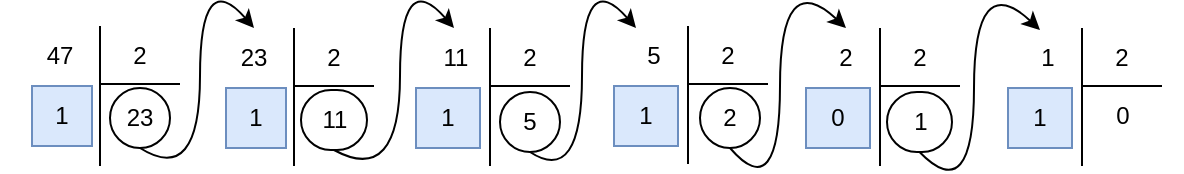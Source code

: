 <mxfile version="19.0.3" type="device"><diagram id="Lic-R6pu7ukywvKH7VOm" name="Page-1"><mxGraphModel dx="850" dy="542" grid="1" gridSize="10" guides="1" tooltips="1" connect="1" arrows="1" fold="1" page="1" pageScale="1" pageWidth="1169" pageHeight="827" math="0" shadow="0"><root><mxCell id="0"/><mxCell id="1" parent="0"/><mxCell id="GaYhEzxDvzkoaT6bhTiV-1" value="47" style="text;html=1;strokeColor=none;fillColor=none;align=center;verticalAlign=middle;whiteSpace=wrap;rounded=0;" parent="1" vertex="1"><mxGeometry x="70" y="50" width="60" height="30" as="geometry"/></mxCell><mxCell id="GaYhEzxDvzkoaT6bhTiV-2" value="2" style="text;html=1;strokeColor=none;fillColor=none;align=center;verticalAlign=middle;whiteSpace=wrap;rounded=0;" parent="1" vertex="1"><mxGeometry x="110" y="50" width="60" height="30" as="geometry"/></mxCell><mxCell id="GaYhEzxDvzkoaT6bhTiV-4" value="23" style="text;html=1;strokeColor=default;fillColor=none;align=center;verticalAlign=middle;whiteSpace=wrap;rounded=1;arcSize=50;" parent="1" vertex="1"><mxGeometry x="125" y="81" width="30" height="30" as="geometry"/></mxCell><mxCell id="GaYhEzxDvzkoaT6bhTiV-5" value="1" style="text;html=1;strokeColor=#6c8ebf;fillColor=#dae8fc;align=center;verticalAlign=middle;whiteSpace=wrap;rounded=0;" parent="1" vertex="1"><mxGeometry x="86" y="80" width="30" height="30" as="geometry"/></mxCell><mxCell id="GaYhEzxDvzkoaT6bhTiV-6" value="" style="endArrow=none;html=1;rounded=0;" parent="1" edge="1"><mxGeometry width="50" height="50" relative="1" as="geometry"><mxPoint x="120" y="120" as="sourcePoint"/><mxPoint x="120" y="50" as="targetPoint"/></mxGeometry></mxCell><mxCell id="GaYhEzxDvzkoaT6bhTiV-7" value="" style="endArrow=none;html=1;rounded=0;startSize=6;" parent="1" edge="1"><mxGeometry width="50" height="50" relative="1" as="geometry"><mxPoint x="120" y="79" as="sourcePoint"/><mxPoint x="160" y="79" as="targetPoint"/></mxGeometry></mxCell><mxCell id="GaYhEzxDvzkoaT6bhTiV-8" value="23" style="text;html=1;strokeColor=none;fillColor=none;align=center;verticalAlign=middle;whiteSpace=wrap;rounded=0;" parent="1" vertex="1"><mxGeometry x="167" y="51" width="60" height="30" as="geometry"/></mxCell><mxCell id="GaYhEzxDvzkoaT6bhTiV-9" value="2" style="text;html=1;strokeColor=none;fillColor=none;align=center;verticalAlign=middle;whiteSpace=wrap;rounded=0;" parent="1" vertex="1"><mxGeometry x="207" y="51" width="60" height="30" as="geometry"/></mxCell><mxCell id="GaYhEzxDvzkoaT6bhTiV-10" value="11" style="text;html=1;strokeColor=default;fillColor=none;align=center;verticalAlign=middle;whiteSpace=wrap;rounded=1;arcSize=50;" parent="1" vertex="1"><mxGeometry x="220.5" y="82" width="33" height="30" as="geometry"/></mxCell><mxCell id="GaYhEzxDvzkoaT6bhTiV-11" value="1" style="text;html=1;strokeColor=#6c8ebf;fillColor=#dae8fc;align=center;verticalAlign=middle;whiteSpace=wrap;rounded=0;" parent="1" vertex="1"><mxGeometry x="183" y="81" width="30" height="30" as="geometry"/></mxCell><mxCell id="GaYhEzxDvzkoaT6bhTiV-12" value="" style="endArrow=none;html=1;rounded=0;" parent="1" edge="1"><mxGeometry width="50" height="50" relative="1" as="geometry"><mxPoint x="217" y="120" as="sourcePoint"/><mxPoint x="217" y="51" as="targetPoint"/></mxGeometry></mxCell><mxCell id="GaYhEzxDvzkoaT6bhTiV-13" value="" style="endArrow=none;html=1;rounded=0;startSize=6;" parent="1" edge="1"><mxGeometry width="50" height="50" relative="1" as="geometry"><mxPoint x="217" y="80" as="sourcePoint"/><mxPoint x="257" y="80" as="targetPoint"/></mxGeometry></mxCell><mxCell id="GaYhEzxDvzkoaT6bhTiV-18" value="11" style="text;html=1;strokeColor=none;fillColor=none;align=center;verticalAlign=middle;whiteSpace=wrap;rounded=0;" parent="1" vertex="1"><mxGeometry x="268" y="51" width="60" height="30" as="geometry"/></mxCell><mxCell id="GaYhEzxDvzkoaT6bhTiV-19" value="2" style="text;html=1;strokeColor=none;fillColor=none;align=center;verticalAlign=middle;whiteSpace=wrap;rounded=0;" parent="1" vertex="1"><mxGeometry x="305" y="51" width="60" height="30" as="geometry"/></mxCell><mxCell id="GaYhEzxDvzkoaT6bhTiV-20" value="5" style="text;html=1;strokeColor=default;fillColor=none;align=center;verticalAlign=middle;whiteSpace=wrap;rounded=1;arcSize=50;" parent="1" vertex="1"><mxGeometry x="320" y="83" width="30" height="30" as="geometry"/></mxCell><mxCell id="GaYhEzxDvzkoaT6bhTiV-21" value="1" style="text;html=1;strokeColor=#6c8ebf;fillColor=#dae8fc;align=center;verticalAlign=middle;whiteSpace=wrap;rounded=0;" parent="1" vertex="1"><mxGeometry x="278" y="81" width="32" height="30" as="geometry"/></mxCell><mxCell id="GaYhEzxDvzkoaT6bhTiV-22" value="" style="endArrow=none;html=1;rounded=0;" parent="1" edge="1"><mxGeometry width="50" height="50" relative="1" as="geometry"><mxPoint x="315" y="120" as="sourcePoint"/><mxPoint x="315" y="51" as="targetPoint"/></mxGeometry></mxCell><mxCell id="GaYhEzxDvzkoaT6bhTiV-23" value="" style="endArrow=none;html=1;rounded=0;startSize=6;" parent="1" edge="1"><mxGeometry width="50" height="50" relative="1" as="geometry"><mxPoint x="315" y="80" as="sourcePoint"/><mxPoint x="355" y="80" as="targetPoint"/></mxGeometry></mxCell><mxCell id="GaYhEzxDvzkoaT6bhTiV-24" value="" style="curved=1;endArrow=classic;html=1;rounded=0;startSize=6;exitX=0.5;exitY=1;exitDx=0;exitDy=0;entryX=0.5;entryY=0;entryDx=0;entryDy=0;" parent="1" source="GaYhEzxDvzkoaT6bhTiV-4" target="GaYhEzxDvzkoaT6bhTiV-8" edge="1"><mxGeometry width="50" height="50" relative="1" as="geometry"><mxPoint x="410" y="220" as="sourcePoint"/><mxPoint x="460" y="170" as="targetPoint"/><Array as="points"><mxPoint x="170" y="130"/><mxPoint x="170" y="20"/></Array></mxGeometry></mxCell><mxCell id="GaYhEzxDvzkoaT6bhTiV-25" value="" style="curved=1;endArrow=classic;html=1;rounded=0;startSize=6;entryX=0.5;entryY=0;entryDx=0;entryDy=0;exitX=0.5;exitY=1;exitDx=0;exitDy=0;" parent="1" source="GaYhEzxDvzkoaT6bhTiV-10" edge="1"><mxGeometry width="50" height="50" relative="1" as="geometry"><mxPoint x="240" y="130" as="sourcePoint"/><mxPoint x="297" y="51" as="targetPoint"/><Array as="points"><mxPoint x="270" y="130"/><mxPoint x="270" y="20"/></Array></mxGeometry></mxCell><mxCell id="M7Mu6-YrqN7ftBqNm1LK-1" value="5" style="text;html=1;strokeColor=none;fillColor=none;align=center;verticalAlign=middle;whiteSpace=wrap;rounded=0;" vertex="1" parent="1"><mxGeometry x="367" y="50" width="60" height="30" as="geometry"/></mxCell><mxCell id="M7Mu6-YrqN7ftBqNm1LK-2" value="2" style="text;html=1;strokeColor=none;fillColor=none;align=center;verticalAlign=middle;whiteSpace=wrap;rounded=0;" vertex="1" parent="1"><mxGeometry x="404" y="50" width="60" height="30" as="geometry"/></mxCell><mxCell id="M7Mu6-YrqN7ftBqNm1LK-3" value="2" style="text;html=1;strokeColor=default;fillColor=none;align=center;verticalAlign=middle;whiteSpace=wrap;rounded=1;arcSize=50;" vertex="1" parent="1"><mxGeometry x="420" y="81" width="30" height="30" as="geometry"/></mxCell><mxCell id="M7Mu6-YrqN7ftBqNm1LK-4" value="1" style="text;html=1;strokeColor=#6c8ebf;fillColor=#dae8fc;align=center;verticalAlign=middle;whiteSpace=wrap;rounded=0;" vertex="1" parent="1"><mxGeometry x="377" y="80" width="32" height="30" as="geometry"/></mxCell><mxCell id="M7Mu6-YrqN7ftBqNm1LK-5" value="" style="endArrow=none;html=1;rounded=0;" edge="1" parent="1"><mxGeometry width="50" height="50" relative="1" as="geometry"><mxPoint x="414" y="119" as="sourcePoint"/><mxPoint x="414" y="50" as="targetPoint"/></mxGeometry></mxCell><mxCell id="M7Mu6-YrqN7ftBqNm1LK-6" value="" style="endArrow=none;html=1;rounded=0;startSize=6;" edge="1" parent="1"><mxGeometry width="50" height="50" relative="1" as="geometry"><mxPoint x="414" y="79" as="sourcePoint"/><mxPoint x="454" y="79" as="targetPoint"/></mxGeometry></mxCell><mxCell id="M7Mu6-YrqN7ftBqNm1LK-7" value="" style="curved=1;endArrow=classic;html=1;rounded=0;startSize=6;entryX=0.5;entryY=0;entryDx=0;entryDy=0;exitX=0.5;exitY=1;exitDx=0;exitDy=0;" edge="1" parent="1" source="GaYhEzxDvzkoaT6bhTiV-20"><mxGeometry width="50" height="50" relative="1" as="geometry"><mxPoint x="328" y="112" as="sourcePoint"/><mxPoint x="388" y="51" as="targetPoint"/><Array as="points"><mxPoint x="361" y="130"/><mxPoint x="361" y="20"/></Array></mxGeometry></mxCell><mxCell id="M7Mu6-YrqN7ftBqNm1LK-8" value="2" style="text;html=1;strokeColor=none;fillColor=none;align=center;verticalAlign=middle;whiteSpace=wrap;rounded=0;" vertex="1" parent="1"><mxGeometry x="463" y="51" width="60" height="30" as="geometry"/></mxCell><mxCell id="M7Mu6-YrqN7ftBqNm1LK-9" value="2" style="text;html=1;strokeColor=none;fillColor=none;align=center;verticalAlign=middle;whiteSpace=wrap;rounded=0;" vertex="1" parent="1"><mxGeometry x="500" y="51" width="60" height="30" as="geometry"/></mxCell><mxCell id="M7Mu6-YrqN7ftBqNm1LK-10" value="1" style="text;html=1;strokeColor=default;fillColor=none;align=center;verticalAlign=middle;whiteSpace=wrap;rounded=1;arcSize=50;" vertex="1" parent="1"><mxGeometry x="513.5" y="83" width="32.5" height="30" as="geometry"/></mxCell><mxCell id="M7Mu6-YrqN7ftBqNm1LK-11" value="0" style="text;html=1;strokeColor=#6c8ebf;fillColor=#dae8fc;align=center;verticalAlign=middle;whiteSpace=wrap;rounded=0;" vertex="1" parent="1"><mxGeometry x="473" y="81" width="32" height="30" as="geometry"/></mxCell><mxCell id="M7Mu6-YrqN7ftBqNm1LK-12" value="" style="endArrow=none;html=1;rounded=0;" edge="1" parent="1"><mxGeometry width="50" height="50" relative="1" as="geometry"><mxPoint x="510" y="120" as="sourcePoint"/><mxPoint x="510" y="51" as="targetPoint"/></mxGeometry></mxCell><mxCell id="M7Mu6-YrqN7ftBqNm1LK-13" value="" style="endArrow=none;html=1;rounded=0;startSize=6;" edge="1" parent="1"><mxGeometry width="50" height="50" relative="1" as="geometry"><mxPoint x="510" y="80" as="sourcePoint"/><mxPoint x="550" y="80" as="targetPoint"/></mxGeometry></mxCell><mxCell id="M7Mu6-YrqN7ftBqNm1LK-14" value="" style="curved=1;endArrow=classic;html=1;rounded=0;startSize=6;entryX=0.5;entryY=0;entryDx=0;entryDy=0;exitX=0.5;exitY=1;exitDx=0;exitDy=0;" edge="1" parent="1" source="M7Mu6-YrqN7ftBqNm1LK-3" target="M7Mu6-YrqN7ftBqNm1LK-8"><mxGeometry width="50" height="50" relative="1" as="geometry"><mxPoint x="440" y="112" as="sourcePoint"/><mxPoint x="500" y="51" as="targetPoint"/><Array as="points"><mxPoint x="460" y="140"/><mxPoint x="460" y="20"/></Array></mxGeometry></mxCell><mxCell id="M7Mu6-YrqN7ftBqNm1LK-15" value="1" style="text;html=1;strokeColor=none;fillColor=none;align=center;verticalAlign=middle;whiteSpace=wrap;rounded=0;" vertex="1" parent="1"><mxGeometry x="564" y="51" width="60" height="30" as="geometry"/></mxCell><mxCell id="M7Mu6-YrqN7ftBqNm1LK-16" value="2" style="text;html=1;strokeColor=none;fillColor=none;align=center;verticalAlign=middle;whiteSpace=wrap;rounded=0;" vertex="1" parent="1"><mxGeometry x="601" y="51" width="60" height="30" as="geometry"/></mxCell><mxCell id="M7Mu6-YrqN7ftBqNm1LK-17" value="0" style="text;html=1;strokeColor=none;fillColor=none;align=center;verticalAlign=middle;whiteSpace=wrap;rounded=0;" vertex="1" parent="1"><mxGeometry x="618.5" y="80" width="25" height="30" as="geometry"/></mxCell><mxCell id="M7Mu6-YrqN7ftBqNm1LK-18" value="1" style="text;html=1;strokeColor=#6c8ebf;fillColor=#dae8fc;align=center;verticalAlign=middle;whiteSpace=wrap;rounded=0;" vertex="1" parent="1"><mxGeometry x="574" y="81" width="32" height="30" as="geometry"/></mxCell><mxCell id="M7Mu6-YrqN7ftBqNm1LK-19" value="" style="endArrow=none;html=1;rounded=0;" edge="1" parent="1"><mxGeometry width="50" height="50" relative="1" as="geometry"><mxPoint x="611" y="120" as="sourcePoint"/><mxPoint x="611" y="51" as="targetPoint"/></mxGeometry></mxCell><mxCell id="M7Mu6-YrqN7ftBqNm1LK-20" value="" style="endArrow=none;html=1;rounded=0;startSize=6;" edge="1" parent="1"><mxGeometry width="50" height="50" relative="1" as="geometry"><mxPoint x="611" y="80" as="sourcePoint"/><mxPoint x="651" y="80" as="targetPoint"/></mxGeometry></mxCell><mxCell id="M7Mu6-YrqN7ftBqNm1LK-21" value="" style="curved=1;endArrow=classic;html=1;rounded=0;startSize=6;entryX=0.5;entryY=0;entryDx=0;entryDy=0;exitX=0.5;exitY=1;exitDx=0;exitDy=0;" edge="1" parent="1" source="M7Mu6-YrqN7ftBqNm1LK-10"><mxGeometry width="50" height="50" relative="1" as="geometry"><mxPoint x="532" y="112" as="sourcePoint"/><mxPoint x="590" y="52" as="targetPoint"/><Array as="points"><mxPoint x="557" y="141"/><mxPoint x="557" y="21"/></Array></mxGeometry></mxCell></root></mxGraphModel></diagram></mxfile>